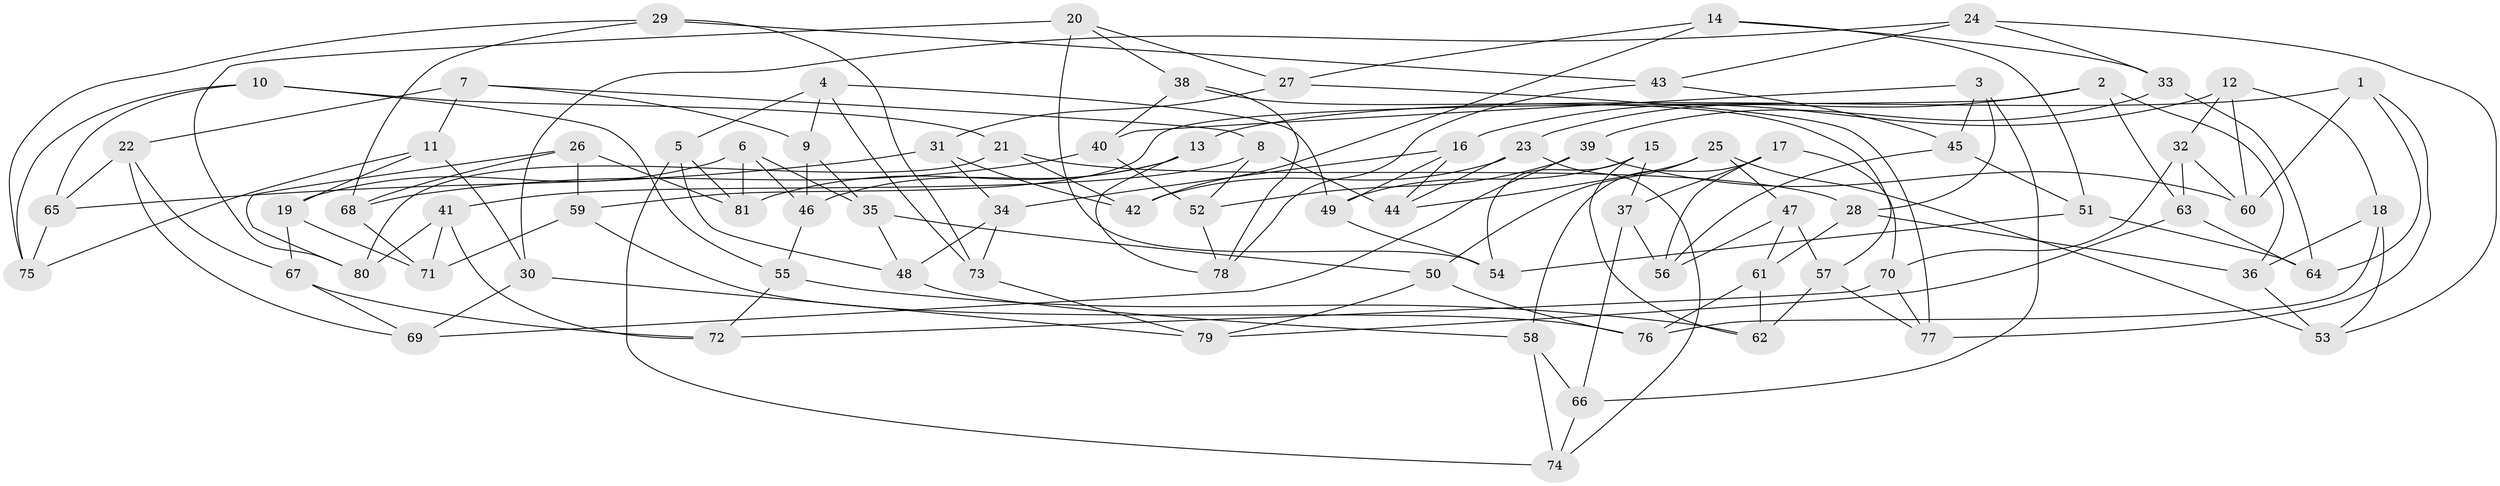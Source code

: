 // Generated by graph-tools (version 1.1) at 2025/26/03/09/25 03:26:51]
// undirected, 81 vertices, 162 edges
graph export_dot {
graph [start="1"]
  node [color=gray90,style=filled];
  1;
  2;
  3;
  4;
  5;
  6;
  7;
  8;
  9;
  10;
  11;
  12;
  13;
  14;
  15;
  16;
  17;
  18;
  19;
  20;
  21;
  22;
  23;
  24;
  25;
  26;
  27;
  28;
  29;
  30;
  31;
  32;
  33;
  34;
  35;
  36;
  37;
  38;
  39;
  40;
  41;
  42;
  43;
  44;
  45;
  46;
  47;
  48;
  49;
  50;
  51;
  52;
  53;
  54;
  55;
  56;
  57;
  58;
  59;
  60;
  61;
  62;
  63;
  64;
  65;
  66;
  67;
  68;
  69;
  70;
  71;
  72;
  73;
  74;
  75;
  76;
  77;
  78;
  79;
  80;
  81;
  1 -- 13;
  1 -- 60;
  1 -- 77;
  1 -- 64;
  2 -- 36;
  2 -- 59;
  2 -- 63;
  2 -- 23;
  3 -- 45;
  3 -- 28;
  3 -- 40;
  3 -- 66;
  4 -- 49;
  4 -- 9;
  4 -- 73;
  4 -- 5;
  5 -- 81;
  5 -- 74;
  5 -- 48;
  6 -- 81;
  6 -- 46;
  6 -- 35;
  6 -- 19;
  7 -- 11;
  7 -- 22;
  7 -- 9;
  7 -- 8;
  8 -- 41;
  8 -- 44;
  8 -- 52;
  9 -- 46;
  9 -- 35;
  10 -- 75;
  10 -- 65;
  10 -- 55;
  10 -- 21;
  11 -- 30;
  11 -- 75;
  11 -- 19;
  12 -- 16;
  12 -- 60;
  12 -- 32;
  12 -- 18;
  13 -- 81;
  13 -- 46;
  13 -- 78;
  14 -- 27;
  14 -- 51;
  14 -- 42;
  14 -- 33;
  15 -- 37;
  15 -- 49;
  15 -- 54;
  15 -- 62;
  16 -- 44;
  16 -- 34;
  16 -- 49;
  17 -- 70;
  17 -- 56;
  17 -- 37;
  17 -- 58;
  18 -- 53;
  18 -- 36;
  18 -- 76;
  19 -- 71;
  19 -- 67;
  20 -- 54;
  20 -- 80;
  20 -- 27;
  20 -- 38;
  21 -- 28;
  21 -- 42;
  21 -- 80;
  22 -- 65;
  22 -- 67;
  22 -- 69;
  23 -- 42;
  23 -- 44;
  23 -- 74;
  24 -- 53;
  24 -- 30;
  24 -- 33;
  24 -- 43;
  25 -- 50;
  25 -- 53;
  25 -- 44;
  25 -- 47;
  26 -- 81;
  26 -- 68;
  26 -- 59;
  26 -- 80;
  27 -- 77;
  27 -- 31;
  28 -- 61;
  28 -- 36;
  29 -- 68;
  29 -- 73;
  29 -- 43;
  29 -- 75;
  30 -- 79;
  30 -- 69;
  31 -- 42;
  31 -- 34;
  31 -- 65;
  32 -- 63;
  32 -- 70;
  32 -- 60;
  33 -- 64;
  33 -- 39;
  34 -- 48;
  34 -- 73;
  35 -- 48;
  35 -- 50;
  36 -- 53;
  37 -- 56;
  37 -- 66;
  38 -- 40;
  38 -- 57;
  38 -- 78;
  39 -- 60;
  39 -- 52;
  39 -- 69;
  40 -- 52;
  40 -- 68;
  41 -- 72;
  41 -- 71;
  41 -- 80;
  43 -- 45;
  43 -- 78;
  45 -- 56;
  45 -- 51;
  46 -- 55;
  47 -- 61;
  47 -- 56;
  47 -- 57;
  48 -- 58;
  49 -- 54;
  50 -- 79;
  50 -- 76;
  51 -- 64;
  51 -- 54;
  52 -- 78;
  55 -- 62;
  55 -- 72;
  57 -- 77;
  57 -- 62;
  58 -- 66;
  58 -- 74;
  59 -- 76;
  59 -- 71;
  61 -- 62;
  61 -- 76;
  63 -- 79;
  63 -- 64;
  65 -- 75;
  66 -- 74;
  67 -- 69;
  67 -- 72;
  68 -- 71;
  70 -- 77;
  70 -- 72;
  73 -- 79;
}
